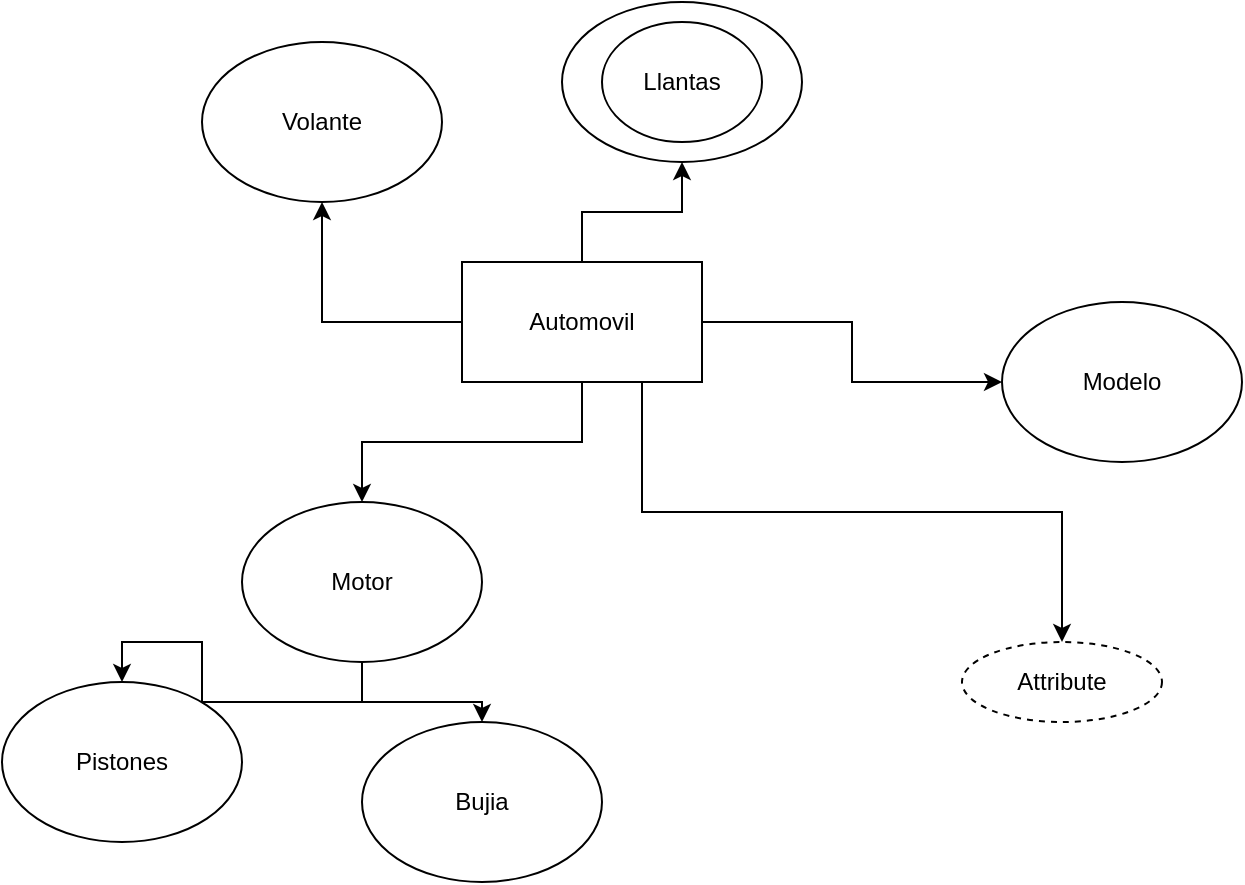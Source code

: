 <mxfile version="24.7.12">
  <diagram name="Página-1" id="f5MuRCHHRsS26PWBdPl2">
    <mxGraphModel dx="1434" dy="744" grid="1" gridSize="10" guides="1" tooltips="1" connect="1" arrows="1" fold="1" page="1" pageScale="1" pageWidth="827" pageHeight="1169" math="0" shadow="0">
      <root>
        <mxCell id="0" />
        <mxCell id="1" parent="0" />
        <mxCell id="bJ_1FdIMRxoqPTDhMynp-2" style="edgeStyle=orthogonalEdgeStyle;rounded=0;orthogonalLoop=1;jettySize=auto;html=1;" edge="1" parent="1" source="bJ_1FdIMRxoqPTDhMynp-1" target="bJ_1FdIMRxoqPTDhMynp-3">
          <mxGeometry relative="1" as="geometry">
            <mxPoint x="220" y="290" as="targetPoint" />
          </mxGeometry>
        </mxCell>
        <mxCell id="bJ_1FdIMRxoqPTDhMynp-4" style="edgeStyle=orthogonalEdgeStyle;rounded=0;orthogonalLoop=1;jettySize=auto;html=1;" edge="1" parent="1" source="bJ_1FdIMRxoqPTDhMynp-1" target="bJ_1FdIMRxoqPTDhMynp-5">
          <mxGeometry relative="1" as="geometry">
            <mxPoint x="360" y="80" as="targetPoint" />
          </mxGeometry>
        </mxCell>
        <mxCell id="bJ_1FdIMRxoqPTDhMynp-7" style="edgeStyle=orthogonalEdgeStyle;rounded=0;orthogonalLoop=1;jettySize=auto;html=1;" edge="1" parent="1" source="bJ_1FdIMRxoqPTDhMynp-1" target="bJ_1FdIMRxoqPTDhMynp-8">
          <mxGeometry relative="1" as="geometry">
            <mxPoint x="260" y="310" as="targetPoint" />
          </mxGeometry>
        </mxCell>
        <mxCell id="bJ_1FdIMRxoqPTDhMynp-13" style="edgeStyle=orthogonalEdgeStyle;rounded=0;orthogonalLoop=1;jettySize=auto;html=1;" edge="1" parent="1" source="bJ_1FdIMRxoqPTDhMynp-1" target="bJ_1FdIMRxoqPTDhMynp-14">
          <mxGeometry relative="1" as="geometry">
            <mxPoint x="460" y="220" as="targetPoint" />
          </mxGeometry>
        </mxCell>
        <mxCell id="bJ_1FdIMRxoqPTDhMynp-15" style="edgeStyle=orthogonalEdgeStyle;rounded=0;orthogonalLoop=1;jettySize=auto;html=1;exitX=0.75;exitY=1;exitDx=0;exitDy=0;" edge="1" parent="1" source="bJ_1FdIMRxoqPTDhMynp-1" target="bJ_1FdIMRxoqPTDhMynp-16">
          <mxGeometry relative="1" as="geometry">
            <mxPoint x="440" y="320" as="targetPoint" />
          </mxGeometry>
        </mxCell>
        <mxCell id="bJ_1FdIMRxoqPTDhMynp-1" value="Automovil" style="rounded=0;whiteSpace=wrap;html=1;" vertex="1" parent="1">
          <mxGeometry x="250" y="170" width="120" height="60" as="geometry" />
        </mxCell>
        <mxCell id="bJ_1FdIMRxoqPTDhMynp-3" value="Volante" style="ellipse;whiteSpace=wrap;html=1;" vertex="1" parent="1">
          <mxGeometry x="120" y="60" width="120" height="80" as="geometry" />
        </mxCell>
        <mxCell id="bJ_1FdIMRxoqPTDhMynp-5" value="" style="ellipse;whiteSpace=wrap;html=1;" vertex="1" parent="1">
          <mxGeometry x="300" y="40" width="120" height="80" as="geometry" />
        </mxCell>
        <mxCell id="bJ_1FdIMRxoqPTDhMynp-6" value="Llantas" style="ellipse;whiteSpace=wrap;html=1;" vertex="1" parent="1">
          <mxGeometry x="320" y="50" width="80" height="60" as="geometry" />
        </mxCell>
        <mxCell id="bJ_1FdIMRxoqPTDhMynp-9" style="edgeStyle=orthogonalEdgeStyle;rounded=0;orthogonalLoop=1;jettySize=auto;html=1;" edge="1" parent="1" source="bJ_1FdIMRxoqPTDhMynp-8" target="bJ_1FdIMRxoqPTDhMynp-10">
          <mxGeometry relative="1" as="geometry">
            <mxPoint x="260" y="440" as="targetPoint" />
          </mxGeometry>
        </mxCell>
        <mxCell id="bJ_1FdIMRxoqPTDhMynp-11" style="edgeStyle=orthogonalEdgeStyle;rounded=0;orthogonalLoop=1;jettySize=auto;html=1;" edge="1" parent="1" source="bJ_1FdIMRxoqPTDhMynp-8" target="bJ_1FdIMRxoqPTDhMynp-12">
          <mxGeometry relative="1" as="geometry">
            <mxPoint x="80" y="420" as="targetPoint" />
          </mxGeometry>
        </mxCell>
        <mxCell id="bJ_1FdIMRxoqPTDhMynp-8" value="Motor" style="ellipse;whiteSpace=wrap;html=1;" vertex="1" parent="1">
          <mxGeometry x="140" y="290" width="120" height="80" as="geometry" />
        </mxCell>
        <mxCell id="bJ_1FdIMRxoqPTDhMynp-10" value="Bujia" style="ellipse;whiteSpace=wrap;html=1;" vertex="1" parent="1">
          <mxGeometry x="200" y="400" width="120" height="80" as="geometry" />
        </mxCell>
        <mxCell id="bJ_1FdIMRxoqPTDhMynp-12" value="Pistones" style="ellipse;whiteSpace=wrap;html=1;" vertex="1" parent="1">
          <mxGeometry x="20" y="380" width="120" height="80" as="geometry" />
        </mxCell>
        <mxCell id="bJ_1FdIMRxoqPTDhMynp-14" value="Modelo" style="ellipse;whiteSpace=wrap;html=1;" vertex="1" parent="1">
          <mxGeometry x="520" y="190" width="120" height="80" as="geometry" />
        </mxCell>
        <mxCell id="bJ_1FdIMRxoqPTDhMynp-16" value="Attribute" style="ellipse;whiteSpace=wrap;html=1;align=center;dashed=1;" vertex="1" parent="1">
          <mxGeometry x="500" y="360" width="100" height="40" as="geometry" />
        </mxCell>
      </root>
    </mxGraphModel>
  </diagram>
</mxfile>
